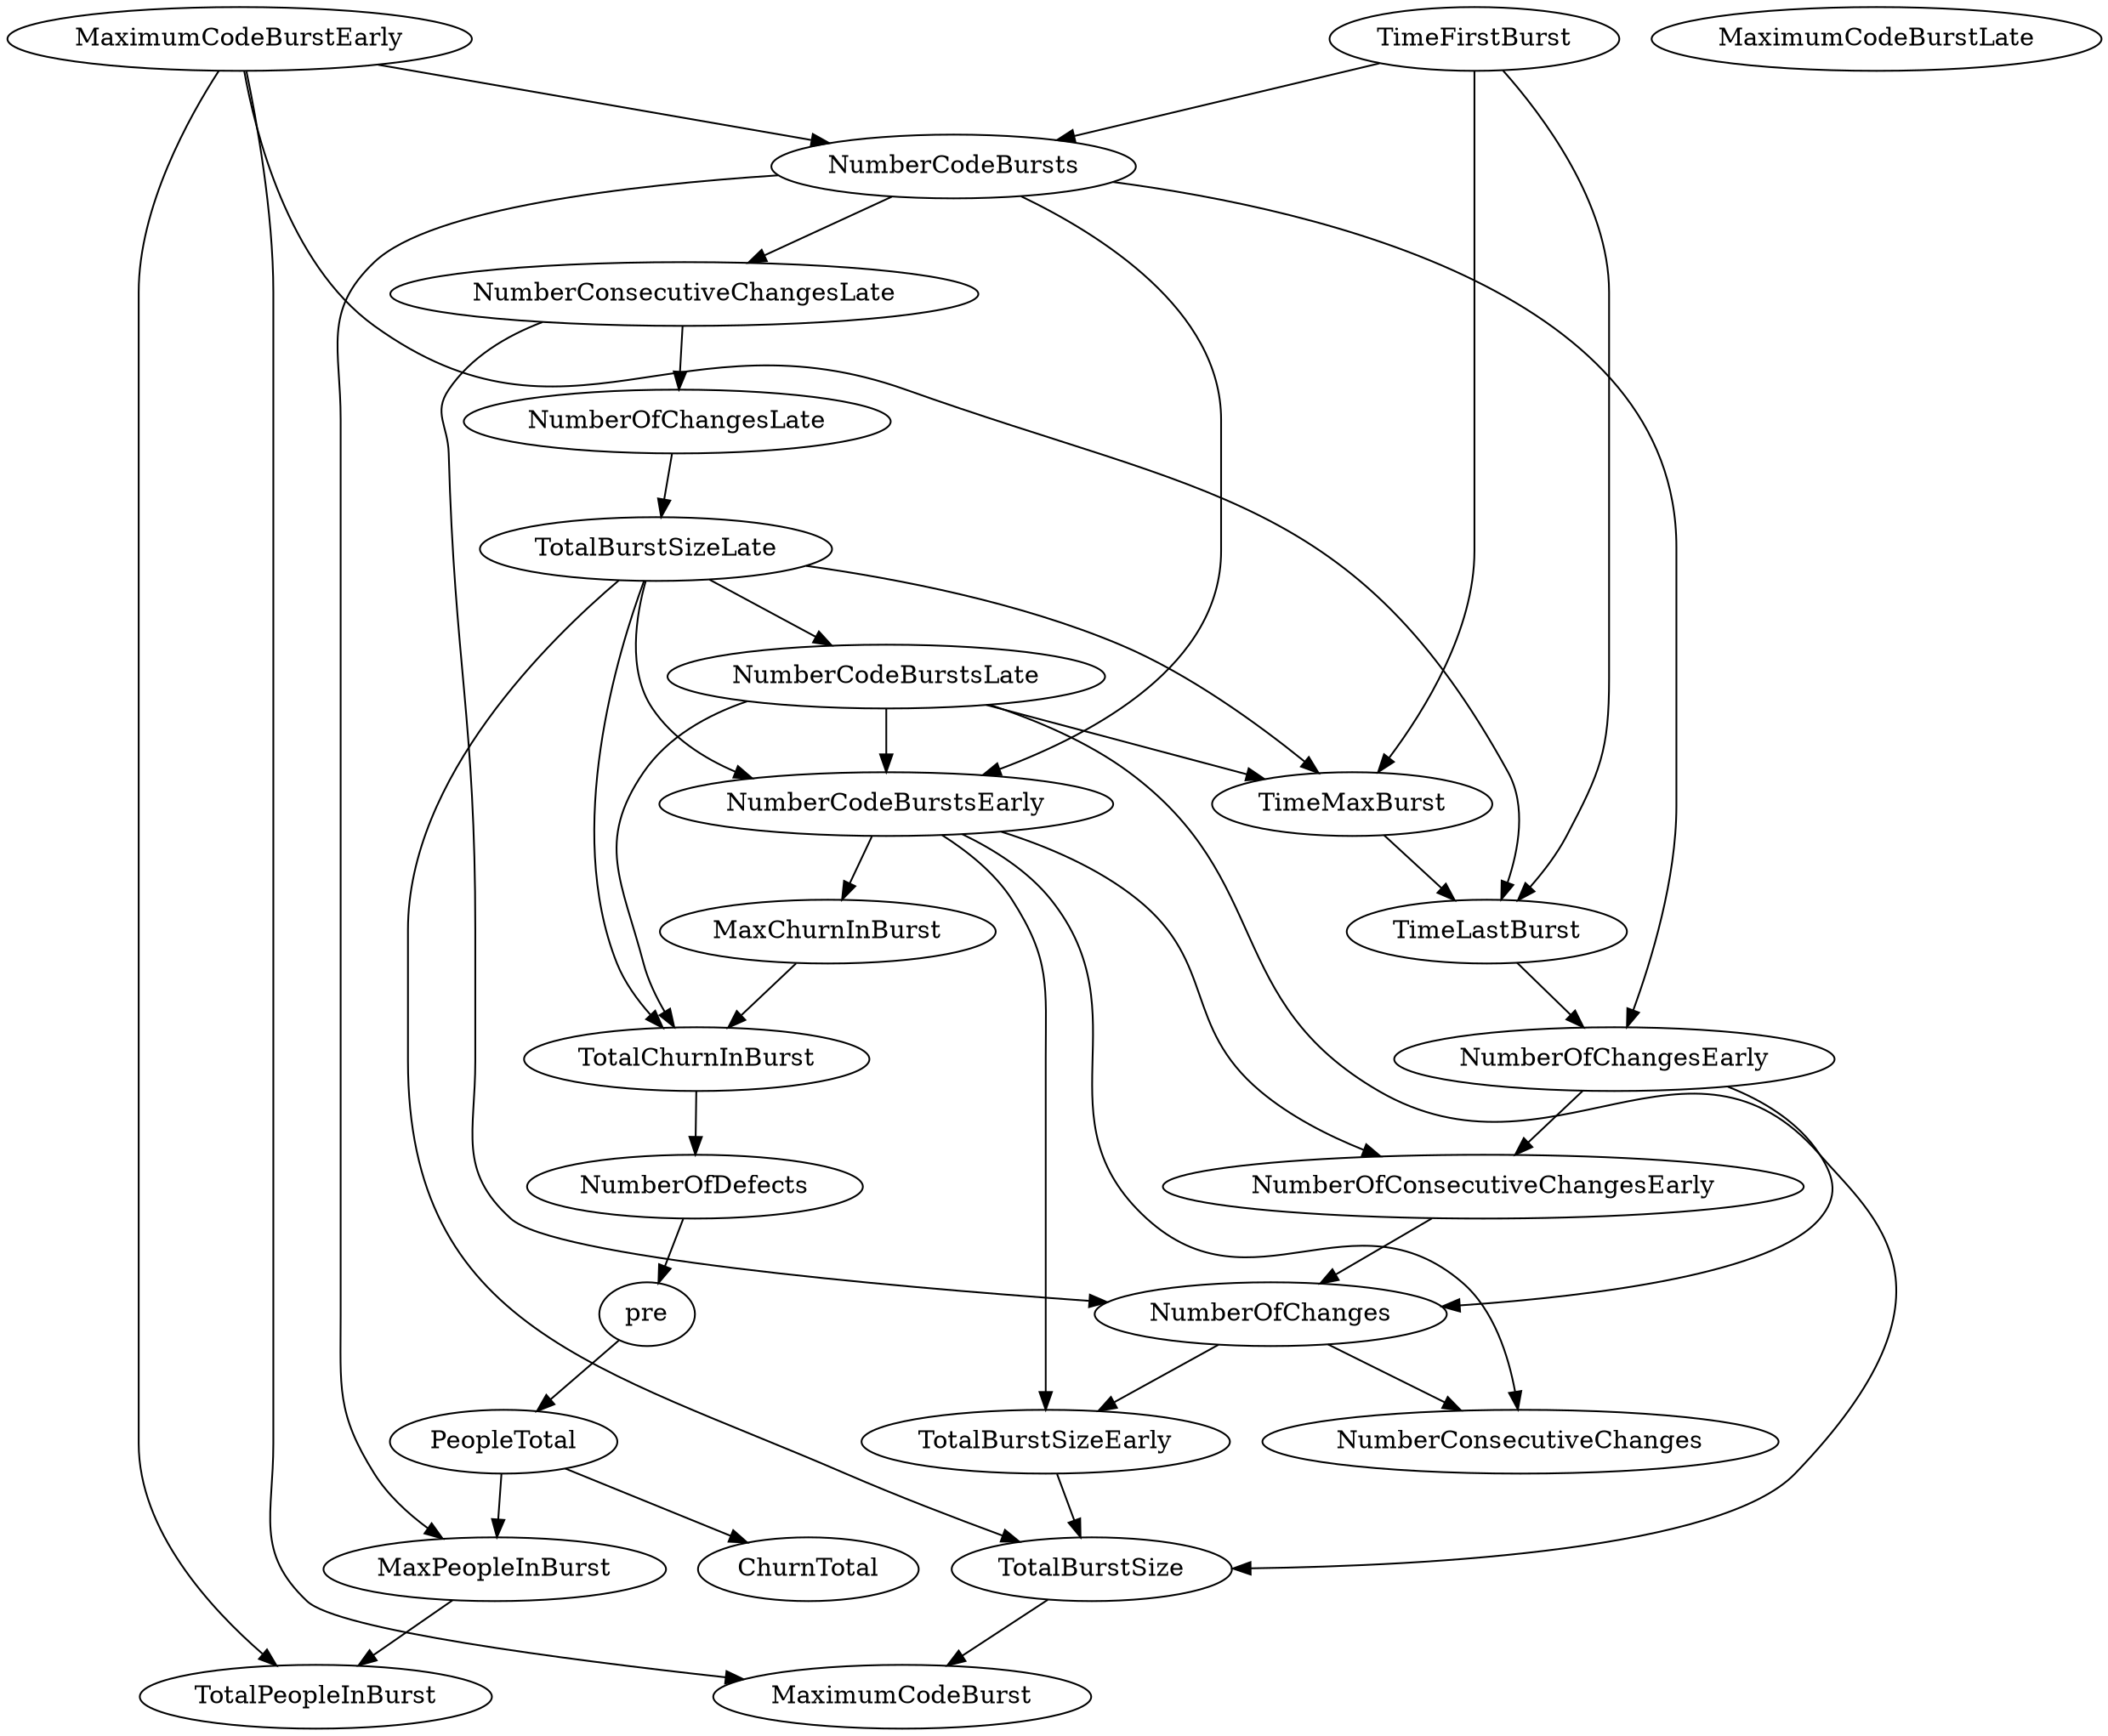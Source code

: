 digraph {
   TotalPeopleInBurst;
   MaximumCodeBurstLate;
   NumberOfChanges;
   MaxPeopleInBurst;
   TotalBurstSizeLate;
   NumberCodeBurstsLate;
   NumberOfChangesLate;
   NumberOfChangesEarly;
   MaxChurnInBurst;
   MaximumCodeBurstEarly;
   NumberCodeBurstsEarly;
   TimeFirstBurst;
   TotalChurnInBurst;
   ChurnTotal;
   MaximumCodeBurst;
   NumberOfConsecutiveChangesEarly;
   NumberConsecutiveChangesLate;
   TotalBurstSizeEarly;
   TotalBurstSize;
   TimeMaxBurst;
   NumberConsecutiveChanges;
   TimeLastBurst;
   NumberCodeBursts;
   PeopleTotal;
   pre;
   NumberOfDefects;
   NumberOfChanges -> TotalBurstSizeEarly;
   NumberOfChanges -> NumberConsecutiveChanges;
   MaxPeopleInBurst -> TotalPeopleInBurst;
   TotalBurstSizeLate -> NumberCodeBurstsLate;
   TotalBurstSizeLate -> NumberCodeBurstsEarly;
   TotalBurstSizeLate -> TotalChurnInBurst;
   TotalBurstSizeLate -> TotalBurstSize;
   TotalBurstSizeLate -> TimeMaxBurst;
   NumberCodeBurstsLate -> NumberCodeBurstsEarly;
   NumberCodeBurstsLate -> TotalChurnInBurst;
   NumberCodeBurstsLate -> TotalBurstSize;
   NumberCodeBurstsLate -> TimeMaxBurst;
   NumberOfChangesLate -> TotalBurstSizeLate;
   NumberOfChangesEarly -> NumberOfChanges;
   NumberOfChangesEarly -> NumberOfConsecutiveChangesEarly;
   MaxChurnInBurst -> TotalChurnInBurst;
   MaximumCodeBurstEarly -> TotalPeopleInBurst;
   MaximumCodeBurstEarly -> MaximumCodeBurst;
   MaximumCodeBurstEarly -> TimeLastBurst;
   MaximumCodeBurstEarly -> NumberCodeBursts;
   NumberCodeBurstsEarly -> MaxChurnInBurst;
   NumberCodeBurstsEarly -> NumberOfConsecutiveChangesEarly;
   NumberCodeBurstsEarly -> TotalBurstSizeEarly;
   NumberCodeBurstsEarly -> NumberConsecutiveChanges;
   TimeFirstBurst -> TimeMaxBurst;
   TimeFirstBurst -> TimeLastBurst;
   TimeFirstBurst -> NumberCodeBursts;
   TotalChurnInBurst -> NumberOfDefects;
   NumberOfConsecutiveChangesEarly -> NumberOfChanges;
   NumberConsecutiveChangesLate -> NumberOfChanges;
   NumberConsecutiveChangesLate -> NumberOfChangesLate;
   TotalBurstSizeEarly -> TotalBurstSize;
   TotalBurstSize -> MaximumCodeBurst;
   TimeMaxBurst -> TimeLastBurst;
   TimeLastBurst -> NumberOfChangesEarly;
   NumberCodeBursts -> MaxPeopleInBurst;
   NumberCodeBursts -> NumberOfChangesEarly;
   NumberCodeBursts -> NumberCodeBurstsEarly;
   NumberCodeBursts -> NumberConsecutiveChangesLate;
   PeopleTotal -> MaxPeopleInBurst;
   PeopleTotal -> ChurnTotal;
   pre -> PeopleTotal;
   NumberOfDefects -> pre;
}
